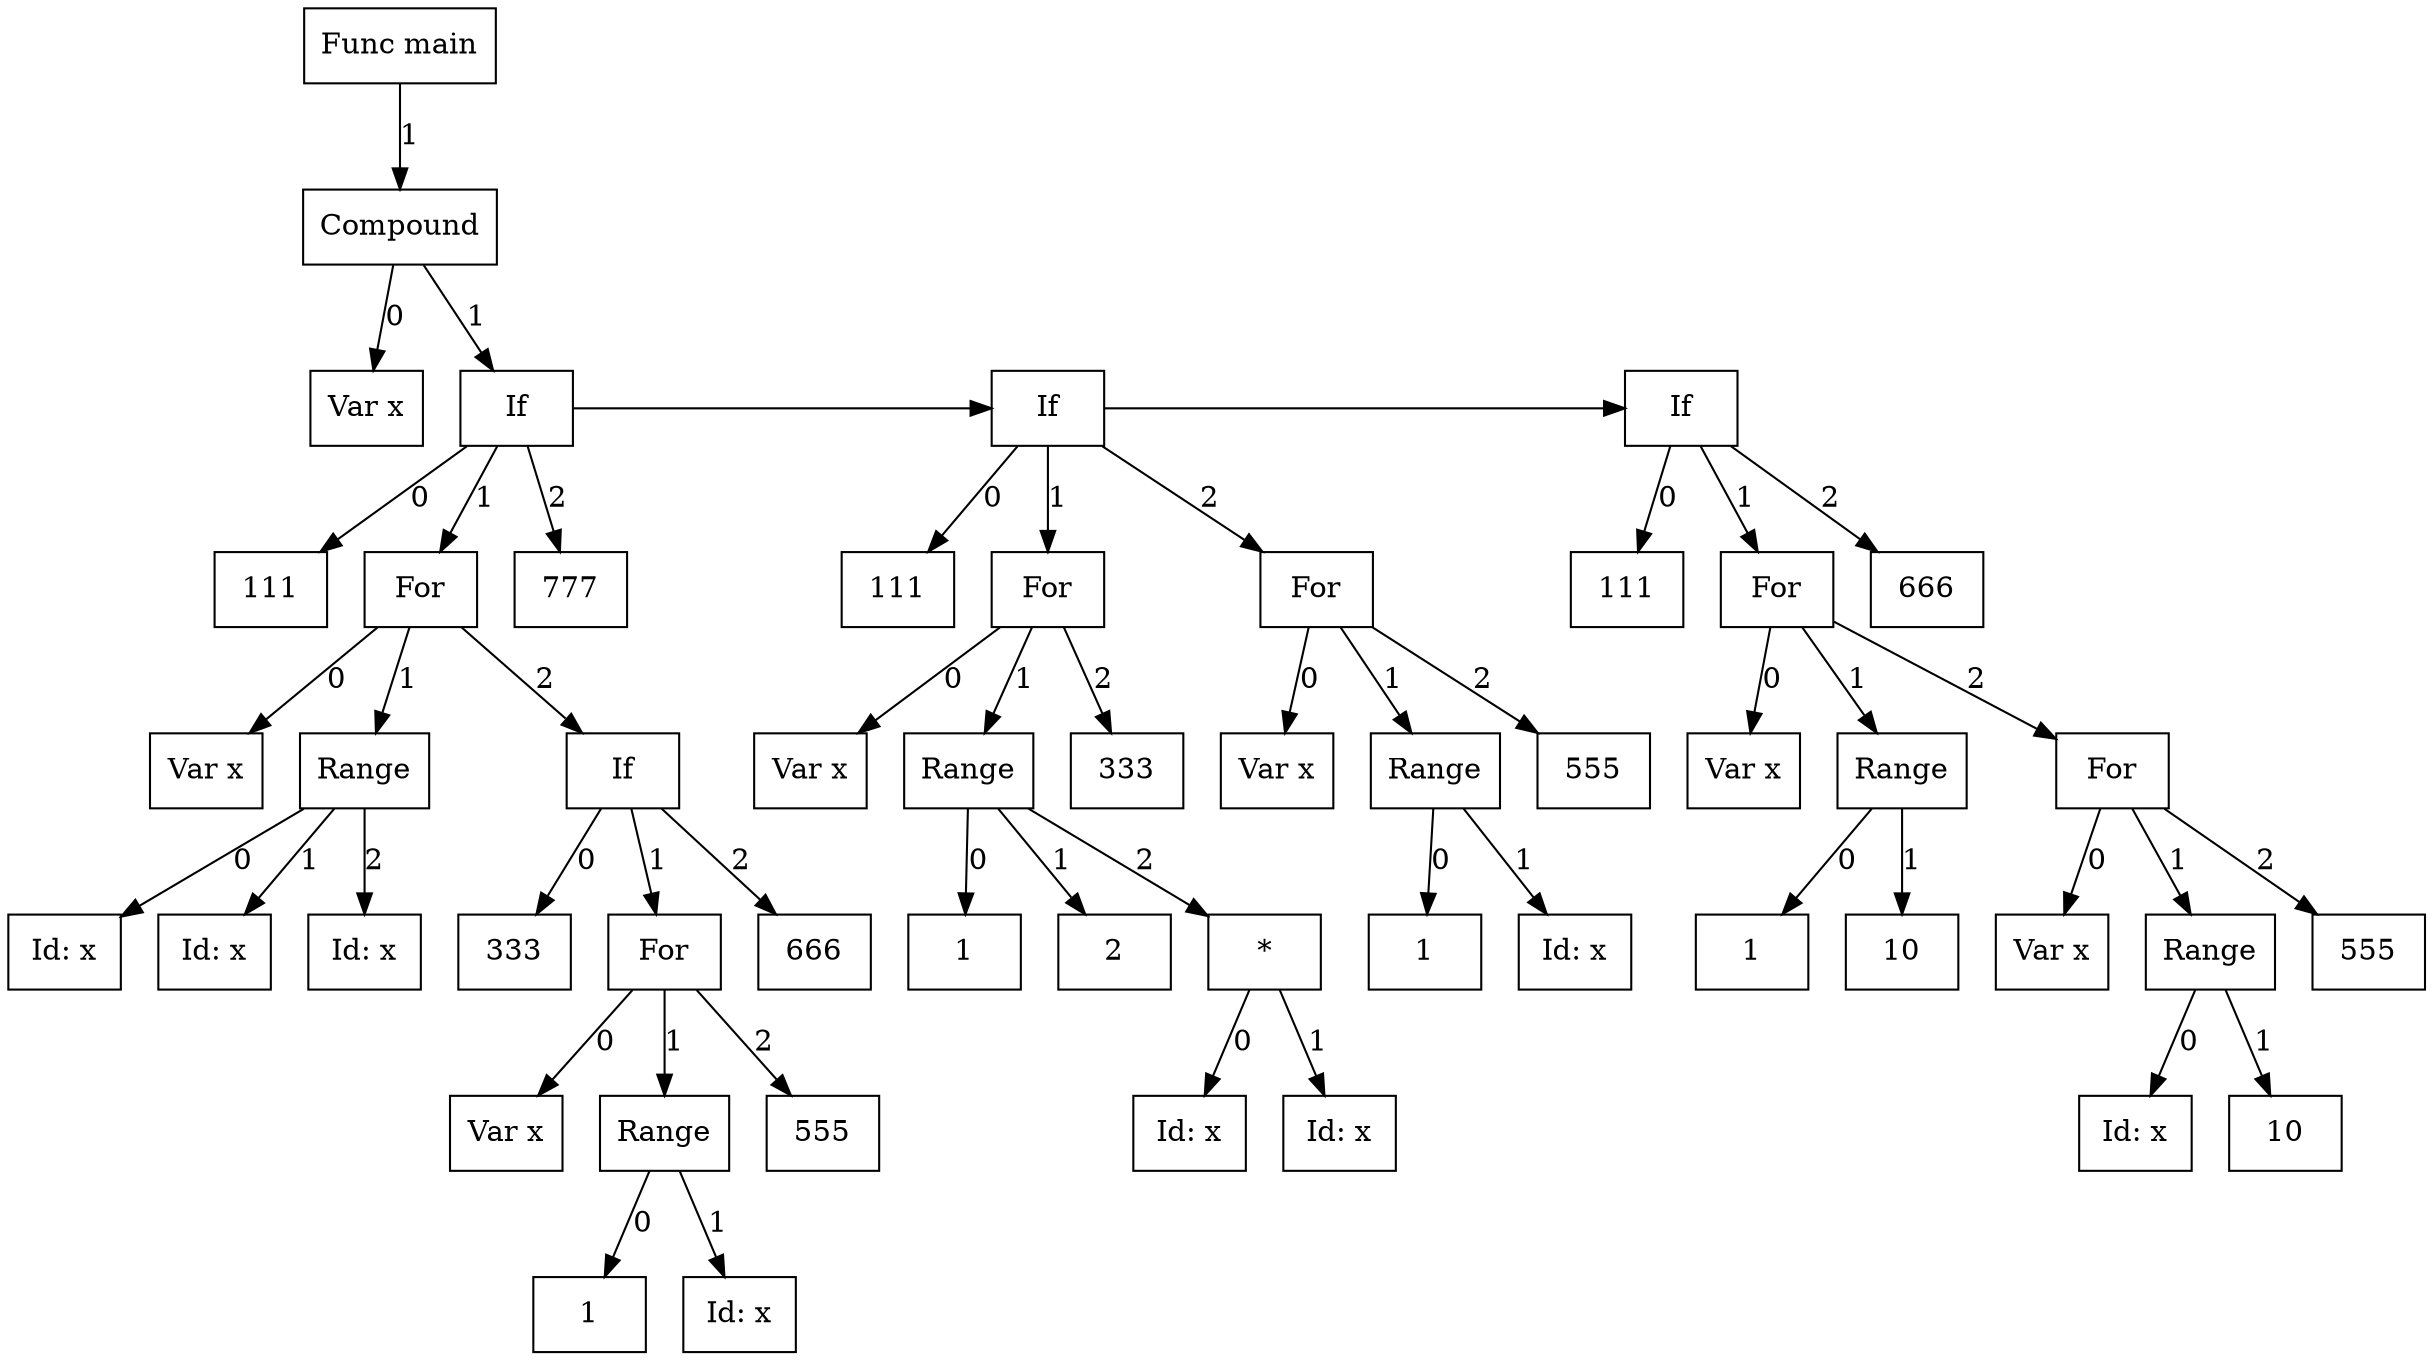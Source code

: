 digraph G {
node51 [label="Func main"; shape=box];
subgraph childNames_51 {
rankdir="LR"; rank="same"; ordering=out
node50 [label="Compound"; shape=box];
}

subgraph childPtrs_51 {
rankdir="TB";
node51 -> node50 [label="1"];
}

subgraph childNames_50 {
rankdir="LR"; rank="same"; ordering=out
node0 [label="Var x"; shape=box];
node18 [label="If"; shape=box];
}

subgraph childPtrs_50 {
rankdir="TB";
node50 -> node0 [label="0"];
node50 -> node18 [label="1"];
}

subgraph childNames_18 {
rankdir="LR"; rank="same"; ordering=out
node1 [label="111"; shape=box];
node15 [label="For"; shape=box];
node17 [label="777"; shape=box];
}

subgraph childPtrs_18 {
rankdir="TB";
node18 -> node1 [label="0"];
node18 -> node15 [label="1"];
node18 -> node17 [label="2"];
}

subgraph childNames_15 {
rankdir="LR"; rank="same"; ordering=out
node16 [label="Var x"; shape=box];
node5 [label="Range"; shape=box];
node14 [label="If"; shape=box];
}

subgraph childPtrs_15 {
rankdir="TB";
node15 -> node16 [label="0"];
node15 -> node5 [label="1"];
node15 -> node14 [label="2"];
}

subgraph childNames_5 {
rankdir="LR"; rank="same"; ordering=out
node2 [label="Id: x"; shape=box];
node3 [label="Id: x"; shape=box];
node4 [label="Id: x"; shape=box];
}

subgraph childPtrs_5 {
rankdir="TB";
node5 -> node2 [label="0"];
node5 -> node3 [label="1"];
node5 -> node4 [label="2"];
}

subgraph childNames_14 {
rankdir="LR"; rank="same"; ordering=out
node6 [label="333"; shape=box];
node11 [label="For"; shape=box];
node13 [label="666"; shape=box];
}

subgraph childPtrs_14 {
rankdir="TB";
node14 -> node6 [label="0"];
node14 -> node11 [label="1"];
node14 -> node13 [label="2"];
}

subgraph childNames_11 {
rankdir="LR"; rank="same"; ordering=out
node12 [label="Var x"; shape=box];
node9 [label="Range"; shape=box];
node10 [label="555"; shape=box];
}

subgraph childPtrs_11 {
rankdir="TB";
node11 -> node12 [label="0"];
node11 -> node9 [label="1"];
node11 -> node10 [label="2"];
}

subgraph childNames_9 {
rankdir="LR"; rank="same"; ordering=out
node7 [label="1"; shape=box];
node8 [label="Id: x"; shape=box];
}

subgraph childPtrs_9 {
rankdir="TB";
node9 -> node7 [label="0"];
node9 -> node8 [label="1"];
}

subgraph SibNames_18 {
rankdir="LR"; rank="same";
node18 [label="If"; shape=box];
node35 [label="If"; shape=box];
node49 [label="If"; shape=box];
}

subgraph SibPtrs_18 {
rankdir="LR";
node18 -> node35;
node35 -> node49;
}

subgraph childNames_35 {
rankdir="LR"; rank="same"; ordering=out
node19 [label="111"; shape=box];
node27 [label="For"; shape=box];
node33 [label="For"; shape=box];
}

subgraph childPtrs_35 {
rankdir="TB";
node35 -> node19 [label="0"];
node35 -> node27 [label="1"];
node35 -> node33 [label="2"];
}

subgraph childNames_27 {
rankdir="LR"; rank="same"; ordering=out
node28 [label="Var x"; shape=box];
node25 [label="Range"; shape=box];
node26 [label="333"; shape=box];
}

subgraph childPtrs_27 {
rankdir="TB";
node27 -> node28 [label="0"];
node27 -> node25 [label="1"];
node27 -> node26 [label="2"];
}

subgraph childNames_25 {
rankdir="LR"; rank="same"; ordering=out
node20 [label="1"; shape=box];
node21 [label="2"; shape=box];
node24 [label="*"; shape=box];
}

subgraph childPtrs_25 {
rankdir="TB";
node25 -> node20 [label="0"];
node25 -> node21 [label="1"];
node25 -> node24 [label="2"];
}

subgraph childNames_24 {
rankdir="LR"; rank="same"; ordering=out
node22 [label="Id: x"; shape=box];
node23 [label="Id: x"; shape=box];
}

subgraph childPtrs_24 {
rankdir="TB";
node24 -> node22 [label="0"];
node24 -> node23 [label="1"];
}

subgraph childNames_33 {
rankdir="LR"; rank="same"; ordering=out
node34 [label="Var x"; shape=box];
node31 [label="Range"; shape=box];
node32 [label="555"; shape=box];
}

subgraph childPtrs_33 {
rankdir="TB";
node33 -> node34 [label="0"];
node33 -> node31 [label="1"];
node33 -> node32 [label="2"];
}

subgraph childNames_31 {
rankdir="LR"; rank="same"; ordering=out
node29 [label="1"; shape=box];
node30 [label="Id: x"; shape=box];
}

subgraph childPtrs_31 {
rankdir="TB";
node31 -> node29 [label="0"];
node31 -> node30 [label="1"];
}

subgraph childNames_49 {
rankdir="LR"; rank="same"; ordering=out
node36 [label="111"; shape=box];
node46 [label="For"; shape=box];
node48 [label="666"; shape=box];
}

subgraph childPtrs_49 {
rankdir="TB";
node49 -> node36 [label="0"];
node49 -> node46 [label="1"];
node49 -> node48 [label="2"];
}

subgraph childNames_46 {
rankdir="LR"; rank="same"; ordering=out
node47 [label="Var x"; shape=box];
node39 [label="Range"; shape=box];
node44 [label="For"; shape=box];
}

subgraph childPtrs_46 {
rankdir="TB";
node46 -> node47 [label="0"];
node46 -> node39 [label="1"];
node46 -> node44 [label="2"];
}

subgraph childNames_39 {
rankdir="LR"; rank="same"; ordering=out
node37 [label="1"; shape=box];
node38 [label="10"; shape=box];
}

subgraph childPtrs_39 {
rankdir="TB";
node39 -> node37 [label="0"];
node39 -> node38 [label="1"];
}

subgraph childNames_44 {
rankdir="LR"; rank="same"; ordering=out
node45 [label="Var x"; shape=box];
node42 [label="Range"; shape=box];
node43 [label="555"; shape=box];
}

subgraph childPtrs_44 {
rankdir="TB";
node44 -> node45 [label="0"];
node44 -> node42 [label="1"];
node44 -> node43 [label="2"];
}

subgraph childNames_42 {
rankdir="LR"; rank="same"; ordering=out
node40 [label="Id: x"; shape=box];
node41 [label="10"; shape=box];
}

subgraph childPtrs_42 {
rankdir="TB";
node42 -> node40 [label="0"];
node42 -> node41 [label="1"];
}

}
